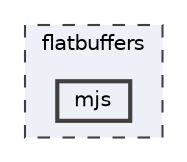 digraph "flatbuffers/mjs"
{
 // LATEX_PDF_SIZE
  bgcolor="transparent";
  edge [fontname=Helvetica,fontsize=10,labelfontname=Helvetica,labelfontsize=10];
  node [fontname=Helvetica,fontsize=10,shape=box,height=0.2,width=0.4];
  compound=true
  subgraph clusterdir_aab3332a77760f74556dcb4aee61b405 {
    graph [ bgcolor="#edf0f7", pencolor="grey25", label="flatbuffers", fontname=Helvetica,fontsize=10 style="filled,dashed", URL="dir_aab3332a77760f74556dcb4aee61b405.html",tooltip=""]
  dir_2e07c2a56e20716272820a017704c9ad [label="mjs", fillcolor="#edf0f7", color="grey25", style="filled,bold", URL="dir_2e07c2a56e20716272820a017704c9ad.html",tooltip=""];
  }
}
